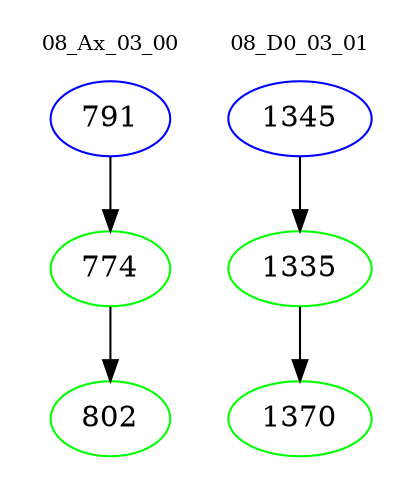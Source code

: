 digraph{
subgraph cluster_0 {
color = white
label = "08_Ax_03_00";
fontsize=10;
T0_791 [label="791", color="blue"]
T0_791 -> T0_774 [color="black"]
T0_774 [label="774", color="green"]
T0_774 -> T0_802 [color="black"]
T0_802 [label="802", color="green"]
}
subgraph cluster_1 {
color = white
label = "08_D0_03_01";
fontsize=10;
T1_1345 [label="1345", color="blue"]
T1_1345 -> T1_1335 [color="black"]
T1_1335 [label="1335", color="green"]
T1_1335 -> T1_1370 [color="black"]
T1_1370 [label="1370", color="green"]
}
}
